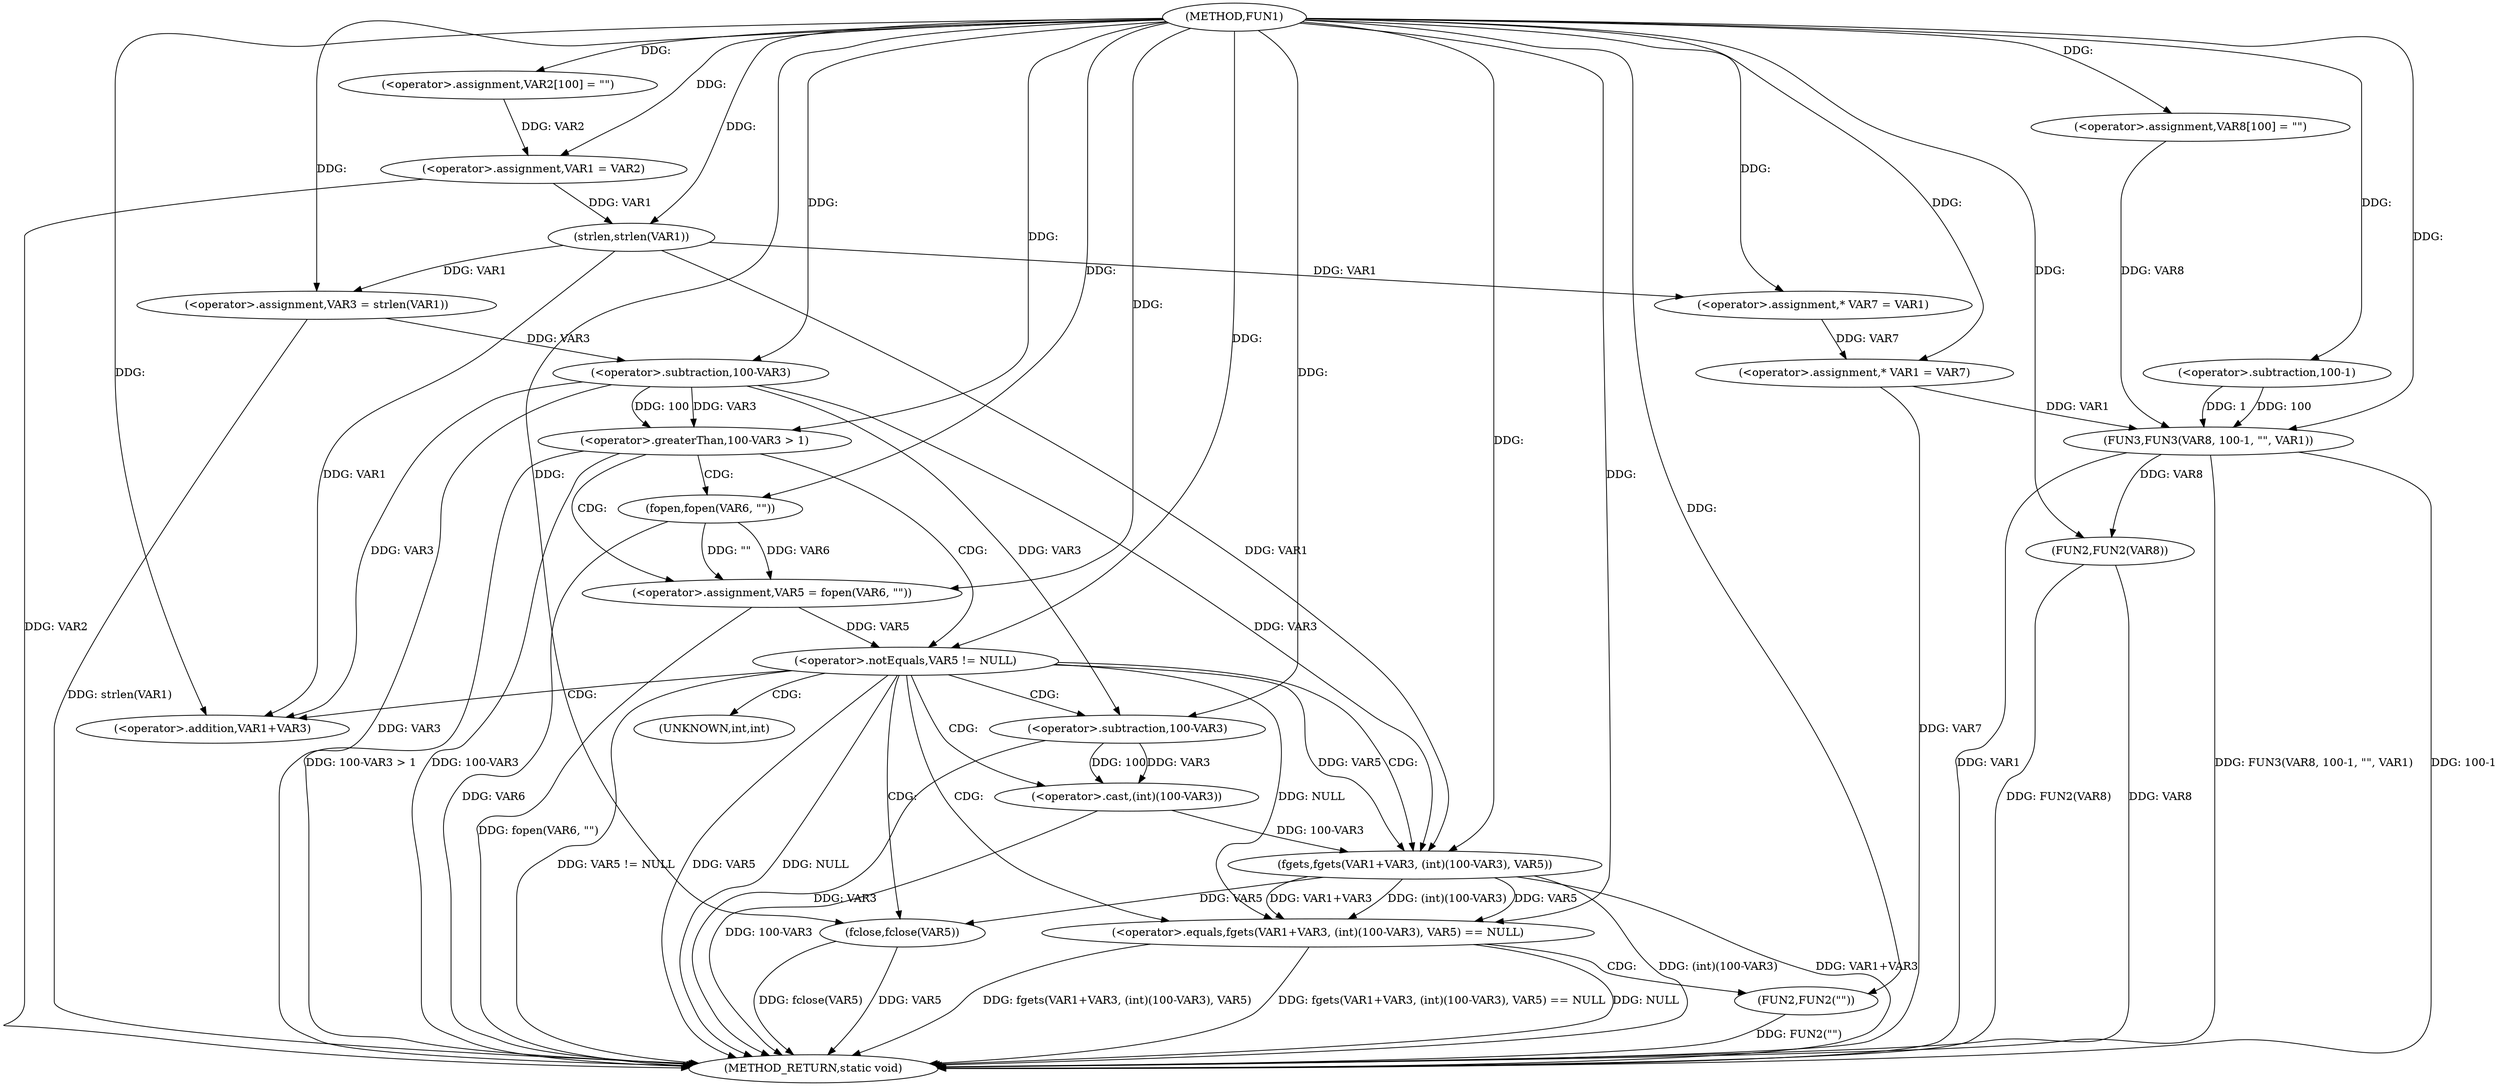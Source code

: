 digraph FUN1 {  
"1000100" [label = "(METHOD,FUN1)" ]
"1000175" [label = "(METHOD_RETURN,static void)" ]
"1000104" [label = "(<operator>.assignment,VAR2[100] = \"\")" ]
"1000107" [label = "(<operator>.assignment,VAR1 = VAR2)" ]
"1000112" [label = "(<operator>.assignment,VAR3 = strlen(VAR1))" ]
"1000114" [label = "(strlen,strlen(VAR1))" ]
"1000118" [label = "(<operator>.greaterThan,100-VAR3 > 1)" ]
"1000119" [label = "(<operator>.subtraction,100-VAR3)" ]
"1000124" [label = "(<operator>.assignment,VAR5 = fopen(VAR6, \"\"))" ]
"1000126" [label = "(fopen,fopen(VAR6, \"\"))" ]
"1000130" [label = "(<operator>.notEquals,VAR5 != NULL)" ]
"1000135" [label = "(<operator>.equals,fgets(VAR1+VAR3, (int)(100-VAR3), VAR5) == NULL)" ]
"1000136" [label = "(fgets,fgets(VAR1+VAR3, (int)(100-VAR3), VAR5))" ]
"1000137" [label = "(<operator>.addition,VAR1+VAR3)" ]
"1000140" [label = "(<operator>.cast,(int)(100-VAR3))" ]
"1000142" [label = "(<operator>.subtraction,100-VAR3)" ]
"1000148" [label = "(FUN2,FUN2(\"\"))" ]
"1000150" [label = "(fclose,fclose(VAR5))" ]
"1000154" [label = "(<operator>.assignment,* VAR7 = VAR1)" ]
"1000158" [label = "(<operator>.assignment,* VAR1 = VAR7)" ]
"1000163" [label = "(<operator>.assignment,VAR8[100] = \"\")" ]
"1000166" [label = "(FUN3,FUN3(VAR8, 100-1, \"\", VAR1))" ]
"1000168" [label = "(<operator>.subtraction,100-1)" ]
"1000173" [label = "(FUN2,FUN2(VAR8))" ]
"1000141" [label = "(UNKNOWN,int,int)" ]
  "1000130" -> "1000175"  [ label = "DDG: NULL"] 
  "1000119" -> "1000175"  [ label = "DDG: VAR3"] 
  "1000148" -> "1000175"  [ label = "DDG: FUN2(\"\")"] 
  "1000126" -> "1000175"  [ label = "DDG: VAR6"] 
  "1000118" -> "1000175"  [ label = "DDG: 100-VAR3 > 1"] 
  "1000135" -> "1000175"  [ label = "DDG: fgets(VAR1+VAR3, (int)(100-VAR3), VAR5)"] 
  "1000150" -> "1000175"  [ label = "DDG: fclose(VAR5)"] 
  "1000118" -> "1000175"  [ label = "DDG: 100-VAR3"] 
  "1000166" -> "1000175"  [ label = "DDG: 100-1"] 
  "1000130" -> "1000175"  [ label = "DDG: VAR5 != NULL"] 
  "1000124" -> "1000175"  [ label = "DDG: fopen(VAR6, \"\")"] 
  "1000166" -> "1000175"  [ label = "DDG: VAR1"] 
  "1000140" -> "1000175"  [ label = "DDG: 100-VAR3"] 
  "1000150" -> "1000175"  [ label = "DDG: VAR5"] 
  "1000112" -> "1000175"  [ label = "DDG: strlen(VAR1)"] 
  "1000158" -> "1000175"  [ label = "DDG: VAR7"] 
  "1000166" -> "1000175"  [ label = "DDG: FUN3(VAR8, 100-1, \"\", VAR1)"] 
  "1000136" -> "1000175"  [ label = "DDG: (int)(100-VAR3)"] 
  "1000142" -> "1000175"  [ label = "DDG: VAR3"] 
  "1000135" -> "1000175"  [ label = "DDG: fgets(VAR1+VAR3, (int)(100-VAR3), VAR5) == NULL"] 
  "1000173" -> "1000175"  [ label = "DDG: FUN2(VAR8)"] 
  "1000135" -> "1000175"  [ label = "DDG: NULL"] 
  "1000173" -> "1000175"  [ label = "DDG: VAR8"] 
  "1000136" -> "1000175"  [ label = "DDG: VAR1+VAR3"] 
  "1000107" -> "1000175"  [ label = "DDG: VAR2"] 
  "1000130" -> "1000175"  [ label = "DDG: VAR5"] 
  "1000100" -> "1000104"  [ label = "DDG: "] 
  "1000104" -> "1000107"  [ label = "DDG: VAR2"] 
  "1000100" -> "1000107"  [ label = "DDG: "] 
  "1000114" -> "1000112"  [ label = "DDG: VAR1"] 
  "1000100" -> "1000112"  [ label = "DDG: "] 
  "1000107" -> "1000114"  [ label = "DDG: VAR1"] 
  "1000100" -> "1000114"  [ label = "DDG: "] 
  "1000119" -> "1000118"  [ label = "DDG: 100"] 
  "1000119" -> "1000118"  [ label = "DDG: VAR3"] 
  "1000100" -> "1000119"  [ label = "DDG: "] 
  "1000112" -> "1000119"  [ label = "DDG: VAR3"] 
  "1000100" -> "1000118"  [ label = "DDG: "] 
  "1000126" -> "1000124"  [ label = "DDG: VAR6"] 
  "1000126" -> "1000124"  [ label = "DDG: \"\""] 
  "1000100" -> "1000124"  [ label = "DDG: "] 
  "1000100" -> "1000126"  [ label = "DDG: "] 
  "1000124" -> "1000130"  [ label = "DDG: VAR5"] 
  "1000100" -> "1000130"  [ label = "DDG: "] 
  "1000136" -> "1000135"  [ label = "DDG: VAR1+VAR3"] 
  "1000136" -> "1000135"  [ label = "DDG: (int)(100-VAR3)"] 
  "1000136" -> "1000135"  [ label = "DDG: VAR5"] 
  "1000114" -> "1000136"  [ label = "DDG: VAR1"] 
  "1000100" -> "1000136"  [ label = "DDG: "] 
  "1000119" -> "1000136"  [ label = "DDG: VAR3"] 
  "1000114" -> "1000137"  [ label = "DDG: VAR1"] 
  "1000100" -> "1000137"  [ label = "DDG: "] 
  "1000119" -> "1000137"  [ label = "DDG: VAR3"] 
  "1000140" -> "1000136"  [ label = "DDG: 100-VAR3"] 
  "1000142" -> "1000140"  [ label = "DDG: 100"] 
  "1000142" -> "1000140"  [ label = "DDG: VAR3"] 
  "1000100" -> "1000142"  [ label = "DDG: "] 
  "1000119" -> "1000142"  [ label = "DDG: VAR3"] 
  "1000130" -> "1000136"  [ label = "DDG: VAR5"] 
  "1000130" -> "1000135"  [ label = "DDG: NULL"] 
  "1000100" -> "1000135"  [ label = "DDG: "] 
  "1000100" -> "1000148"  [ label = "DDG: "] 
  "1000136" -> "1000150"  [ label = "DDG: VAR5"] 
  "1000100" -> "1000150"  [ label = "DDG: "] 
  "1000114" -> "1000154"  [ label = "DDG: VAR1"] 
  "1000100" -> "1000154"  [ label = "DDG: "] 
  "1000154" -> "1000158"  [ label = "DDG: VAR7"] 
  "1000100" -> "1000158"  [ label = "DDG: "] 
  "1000100" -> "1000163"  [ label = "DDG: "] 
  "1000163" -> "1000166"  [ label = "DDG: VAR8"] 
  "1000100" -> "1000166"  [ label = "DDG: "] 
  "1000168" -> "1000166"  [ label = "DDG: 100"] 
  "1000168" -> "1000166"  [ label = "DDG: 1"] 
  "1000100" -> "1000168"  [ label = "DDG: "] 
  "1000158" -> "1000166"  [ label = "DDG: VAR1"] 
  "1000166" -> "1000173"  [ label = "DDG: VAR8"] 
  "1000100" -> "1000173"  [ label = "DDG: "] 
  "1000118" -> "1000126"  [ label = "CDG: "] 
  "1000118" -> "1000124"  [ label = "CDG: "] 
  "1000118" -> "1000130"  [ label = "CDG: "] 
  "1000130" -> "1000142"  [ label = "CDG: "] 
  "1000130" -> "1000137"  [ label = "CDG: "] 
  "1000130" -> "1000141"  [ label = "CDG: "] 
  "1000130" -> "1000150"  [ label = "CDG: "] 
  "1000130" -> "1000135"  [ label = "CDG: "] 
  "1000130" -> "1000136"  [ label = "CDG: "] 
  "1000130" -> "1000140"  [ label = "CDG: "] 
  "1000135" -> "1000148"  [ label = "CDG: "] 
}
